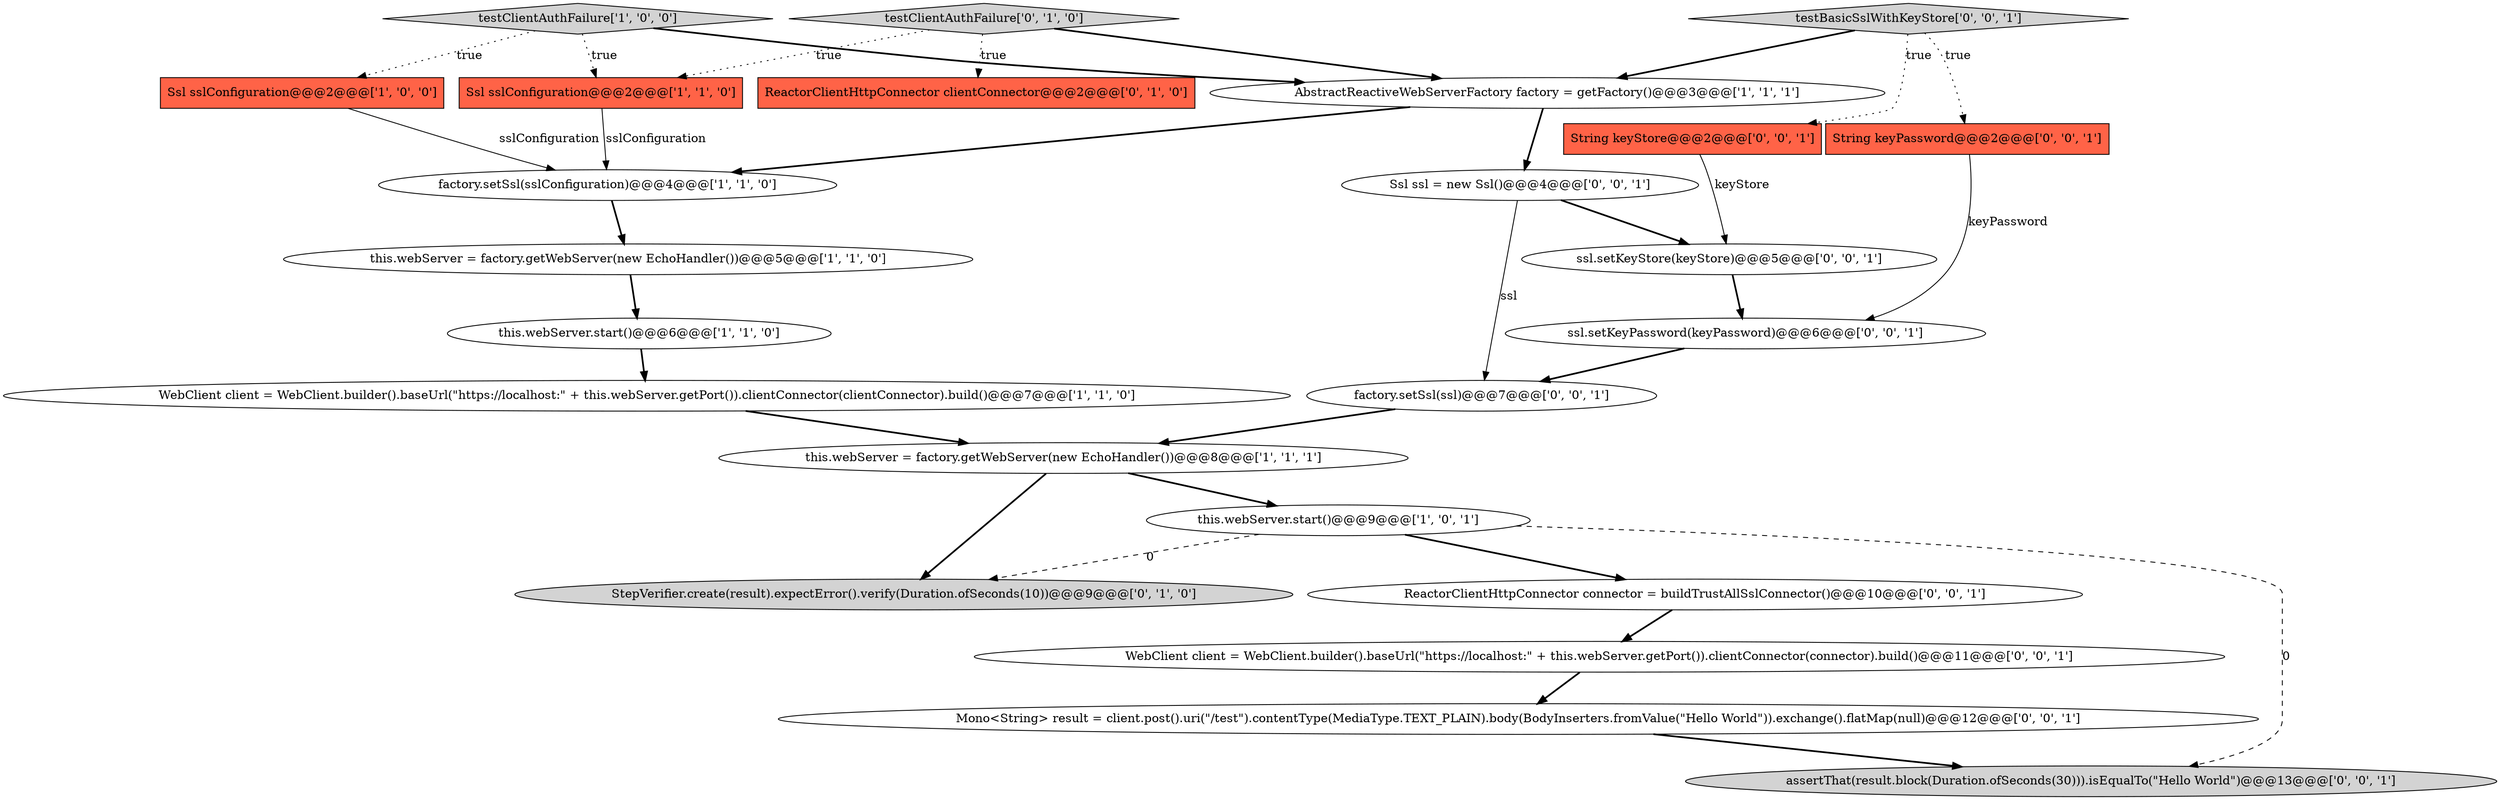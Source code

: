 digraph {
16 [style = filled, label = "ssl.setKeyStore(keyStore)@@@5@@@['0', '0', '1']", fillcolor = white, shape = ellipse image = "AAA0AAABBB3BBB"];
2 [style = filled, label = "testClientAuthFailure['1', '0', '0']", fillcolor = lightgray, shape = diamond image = "AAA0AAABBB1BBB"];
12 [style = filled, label = "StepVerifier.create(result).expectError().verify(Duration.ofSeconds(10))@@@9@@@['0', '1', '0']", fillcolor = lightgray, shape = ellipse image = "AAA1AAABBB2BBB"];
22 [style = filled, label = "Ssl ssl = new Ssl()@@@4@@@['0', '0', '1']", fillcolor = white, shape = ellipse image = "AAA0AAABBB3BBB"];
21 [style = filled, label = "ReactorClientHttpConnector connector = buildTrustAllSslConnector()@@@10@@@['0', '0', '1']", fillcolor = white, shape = ellipse image = "AAA0AAABBB3BBB"];
4 [style = filled, label = "factory.setSsl(sslConfiguration)@@@4@@@['1', '1', '0']", fillcolor = white, shape = ellipse image = "AAA0AAABBB1BBB"];
15 [style = filled, label = "String keyPassword@@@2@@@['0', '0', '1']", fillcolor = tomato, shape = box image = "AAA0AAABBB3BBB"];
1 [style = filled, label = "this.webServer = factory.getWebServer(new EchoHandler())@@@8@@@['1', '1', '1']", fillcolor = white, shape = ellipse image = "AAA0AAABBB1BBB"];
8 [style = filled, label = "this.webServer = factory.getWebServer(new EchoHandler())@@@5@@@['1', '1', '0']", fillcolor = white, shape = ellipse image = "AAA0AAABBB1BBB"];
14 [style = filled, label = "ssl.setKeyPassword(keyPassword)@@@6@@@['0', '0', '1']", fillcolor = white, shape = ellipse image = "AAA0AAABBB3BBB"];
17 [style = filled, label = "WebClient client = WebClient.builder().baseUrl(\"https://localhost:\" + this.webServer.getPort()).clientConnector(connector).build()@@@11@@@['0', '0', '1']", fillcolor = white, shape = ellipse image = "AAA0AAABBB3BBB"];
19 [style = filled, label = "testBasicSslWithKeyStore['0', '0', '1']", fillcolor = lightgray, shape = diamond image = "AAA0AAABBB3BBB"];
10 [style = filled, label = "testClientAuthFailure['0', '1', '0']", fillcolor = lightgray, shape = diamond image = "AAA0AAABBB2BBB"];
5 [style = filled, label = "this.webServer.start()@@@9@@@['1', '0', '1']", fillcolor = white, shape = ellipse image = "AAA0AAABBB1BBB"];
6 [style = filled, label = "Ssl sslConfiguration@@@2@@@['1', '1', '0']", fillcolor = tomato, shape = box image = "AAA0AAABBB1BBB"];
20 [style = filled, label = "factory.setSsl(ssl)@@@7@@@['0', '0', '1']", fillcolor = white, shape = ellipse image = "AAA0AAABBB3BBB"];
11 [style = filled, label = "ReactorClientHttpConnector clientConnector@@@2@@@['0', '1', '0']", fillcolor = tomato, shape = box image = "AAA0AAABBB2BBB"];
3 [style = filled, label = "Ssl sslConfiguration@@@2@@@['1', '0', '0']", fillcolor = tomato, shape = box image = "AAA0AAABBB1BBB"];
23 [style = filled, label = "assertThat(result.block(Duration.ofSeconds(30))).isEqualTo(\"Hello World\")@@@13@@@['0', '0', '1']", fillcolor = lightgray, shape = ellipse image = "AAA0AAABBB3BBB"];
9 [style = filled, label = "this.webServer.start()@@@6@@@['1', '1', '0']", fillcolor = white, shape = ellipse image = "AAA0AAABBB1BBB"];
7 [style = filled, label = "AbstractReactiveWebServerFactory factory = getFactory()@@@3@@@['1', '1', '1']", fillcolor = white, shape = ellipse image = "AAA0AAABBB1BBB"];
0 [style = filled, label = "WebClient client = WebClient.builder().baseUrl(\"https://localhost:\" + this.webServer.getPort()).clientConnector(clientConnector).build()@@@7@@@['1', '1', '0']", fillcolor = white, shape = ellipse image = "AAA0AAABBB1BBB"];
13 [style = filled, label = "Mono<String> result = client.post().uri(\"/test\").contentType(MediaType.TEXT_PLAIN).body(BodyInserters.fromValue(\"Hello World\")).exchange().flatMap(null)@@@12@@@['0', '0', '1']", fillcolor = white, shape = ellipse image = "AAA0AAABBB3BBB"];
18 [style = filled, label = "String keyStore@@@2@@@['0', '0', '1']", fillcolor = tomato, shape = box image = "AAA0AAABBB3BBB"];
18->16 [style = solid, label="keyStore"];
2->3 [style = dotted, label="true"];
8->9 [style = bold, label=""];
2->7 [style = bold, label=""];
1->12 [style = bold, label=""];
13->23 [style = bold, label=""];
21->17 [style = bold, label=""];
22->16 [style = bold, label=""];
2->6 [style = dotted, label="true"];
4->8 [style = bold, label=""];
9->0 [style = bold, label=""];
7->22 [style = bold, label=""];
0->1 [style = bold, label=""];
20->1 [style = bold, label=""];
19->18 [style = dotted, label="true"];
6->4 [style = solid, label="sslConfiguration"];
10->7 [style = bold, label=""];
5->21 [style = bold, label=""];
7->4 [style = bold, label=""];
5->23 [style = dashed, label="0"];
22->20 [style = solid, label="ssl"];
3->4 [style = solid, label="sslConfiguration"];
16->14 [style = bold, label=""];
17->13 [style = bold, label=""];
19->15 [style = dotted, label="true"];
5->12 [style = dashed, label="0"];
10->6 [style = dotted, label="true"];
19->7 [style = bold, label=""];
15->14 [style = solid, label="keyPassword"];
10->11 [style = dotted, label="true"];
14->20 [style = bold, label=""];
1->5 [style = bold, label=""];
}
